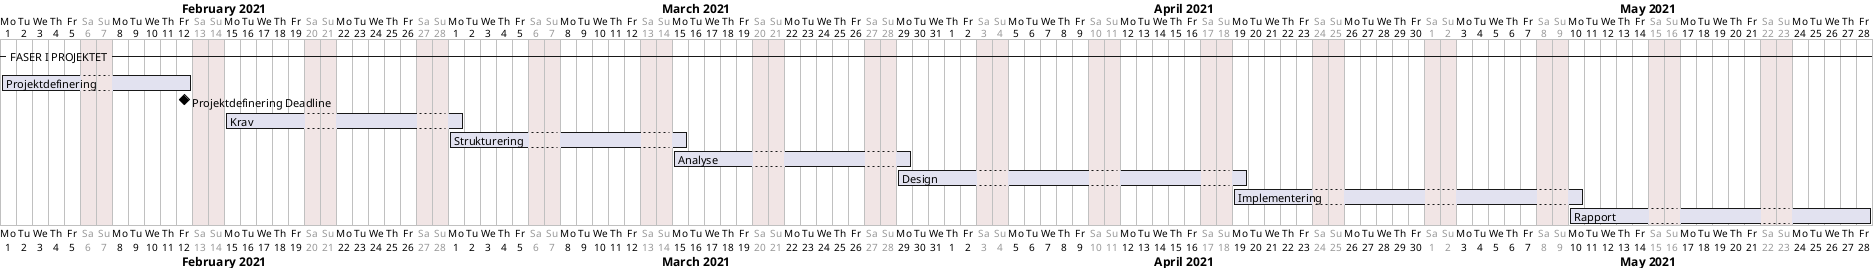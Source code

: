 @startgantt
project starts the 2021/02/01

saturday are closed
sunday are closed

-- FASER I PROJEKTET --

[Projektdefinering] as [PD] starts the 2021/02/01 and ends at 2021/02/12
[Projektdefinering Deadline] happens at [PD]'s end
[Krav] as [Krav] starts the 2021/02/15 and ends at 2021/03/01
[Strukturering] as [Strukturering] starts the 2021/03/01 and ends at 2021/03/15
[Analyse] as [Analyse] starts the 2021/03/15 and ends at 2021/03/29
[Design] as [Design] starts the 2021/03/29 and ends at 2021/04/19
[Implementering] as [Implementering] starts the 2021/04/19 and ends at 2021/05/10
[Rapport] as [Rapport] starts the 2021/05/10 and ends at 2021/05/28


@endgantt
